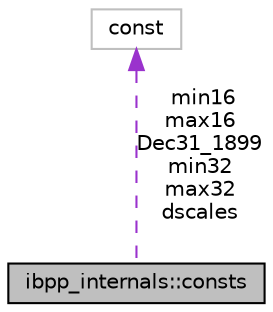 digraph "ibpp_internals::consts"
{
 // LATEX_PDF_SIZE
  edge [fontname="Helvetica",fontsize="10",labelfontname="Helvetica",labelfontsize="10"];
  node [fontname="Helvetica",fontsize="10",shape=record];
  Node1 [label="ibpp_internals::consts",height=0.2,width=0.4,color="black", fillcolor="grey75", style="filled", fontcolor="black",tooltip=" "];
  Node2 -> Node1 [dir="back",color="darkorchid3",fontsize="10",style="dashed",label=" min16\nmax16\nDec31_1899\nmin32\nmax32\ndscales" ];
  Node2 [label="const",height=0.2,width=0.4,color="grey75", fillcolor="white", style="filled",tooltip=" "];
}
